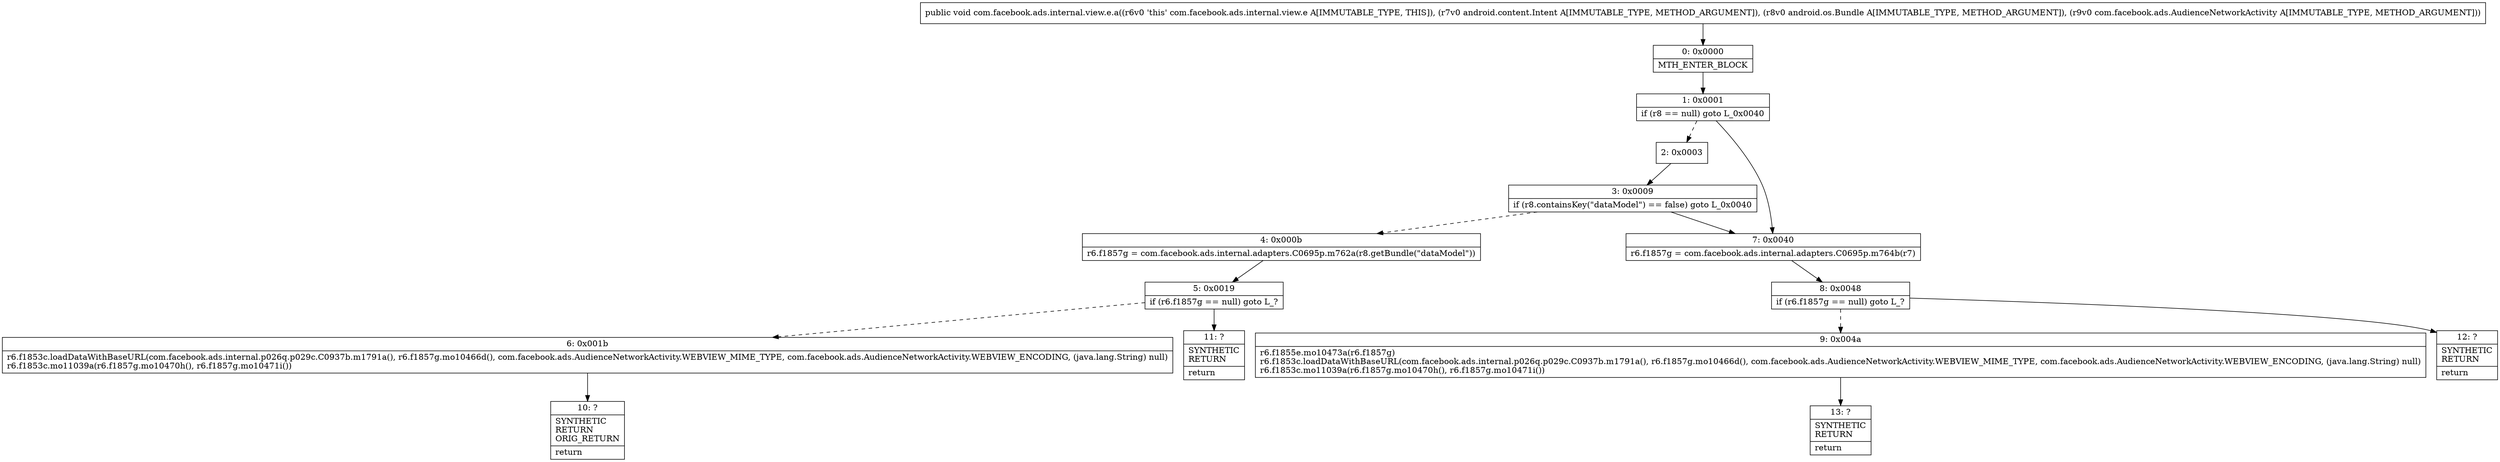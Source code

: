 digraph "CFG forcom.facebook.ads.internal.view.e.a(Landroid\/content\/Intent;Landroid\/os\/Bundle;Lcom\/facebook\/ads\/AudienceNetworkActivity;)V" {
Node_0 [shape=record,label="{0\:\ 0x0000|MTH_ENTER_BLOCK\l}"];
Node_1 [shape=record,label="{1\:\ 0x0001|if (r8 == null) goto L_0x0040\l}"];
Node_2 [shape=record,label="{2\:\ 0x0003}"];
Node_3 [shape=record,label="{3\:\ 0x0009|if (r8.containsKey(\"dataModel\") == false) goto L_0x0040\l}"];
Node_4 [shape=record,label="{4\:\ 0x000b|r6.f1857g = com.facebook.ads.internal.adapters.C0695p.m762a(r8.getBundle(\"dataModel\"))\l}"];
Node_5 [shape=record,label="{5\:\ 0x0019|if (r6.f1857g == null) goto L_?\l}"];
Node_6 [shape=record,label="{6\:\ 0x001b|r6.f1853c.loadDataWithBaseURL(com.facebook.ads.internal.p026q.p029c.C0937b.m1791a(), r6.f1857g.mo10466d(), com.facebook.ads.AudienceNetworkActivity.WEBVIEW_MIME_TYPE, com.facebook.ads.AudienceNetworkActivity.WEBVIEW_ENCODING, (java.lang.String) null)\lr6.f1853c.mo11039a(r6.f1857g.mo10470h(), r6.f1857g.mo10471i())\l}"];
Node_7 [shape=record,label="{7\:\ 0x0040|r6.f1857g = com.facebook.ads.internal.adapters.C0695p.m764b(r7)\l}"];
Node_8 [shape=record,label="{8\:\ 0x0048|if (r6.f1857g == null) goto L_?\l}"];
Node_9 [shape=record,label="{9\:\ 0x004a|r6.f1855e.mo10473a(r6.f1857g)\lr6.f1853c.loadDataWithBaseURL(com.facebook.ads.internal.p026q.p029c.C0937b.m1791a(), r6.f1857g.mo10466d(), com.facebook.ads.AudienceNetworkActivity.WEBVIEW_MIME_TYPE, com.facebook.ads.AudienceNetworkActivity.WEBVIEW_ENCODING, (java.lang.String) null)\lr6.f1853c.mo11039a(r6.f1857g.mo10470h(), r6.f1857g.mo10471i())\l}"];
Node_10 [shape=record,label="{10\:\ ?|SYNTHETIC\lRETURN\lORIG_RETURN\l|return\l}"];
Node_11 [shape=record,label="{11\:\ ?|SYNTHETIC\lRETURN\l|return\l}"];
Node_12 [shape=record,label="{12\:\ ?|SYNTHETIC\lRETURN\l|return\l}"];
Node_13 [shape=record,label="{13\:\ ?|SYNTHETIC\lRETURN\l|return\l}"];
MethodNode[shape=record,label="{public void com.facebook.ads.internal.view.e.a((r6v0 'this' com.facebook.ads.internal.view.e A[IMMUTABLE_TYPE, THIS]), (r7v0 android.content.Intent A[IMMUTABLE_TYPE, METHOD_ARGUMENT]), (r8v0 android.os.Bundle A[IMMUTABLE_TYPE, METHOD_ARGUMENT]), (r9v0 com.facebook.ads.AudienceNetworkActivity A[IMMUTABLE_TYPE, METHOD_ARGUMENT])) }"];
MethodNode -> Node_0;
Node_0 -> Node_1;
Node_1 -> Node_2[style=dashed];
Node_1 -> Node_7;
Node_2 -> Node_3;
Node_3 -> Node_4[style=dashed];
Node_3 -> Node_7;
Node_4 -> Node_5;
Node_5 -> Node_6[style=dashed];
Node_5 -> Node_11;
Node_6 -> Node_10;
Node_7 -> Node_8;
Node_8 -> Node_9[style=dashed];
Node_8 -> Node_12;
Node_9 -> Node_13;
}

